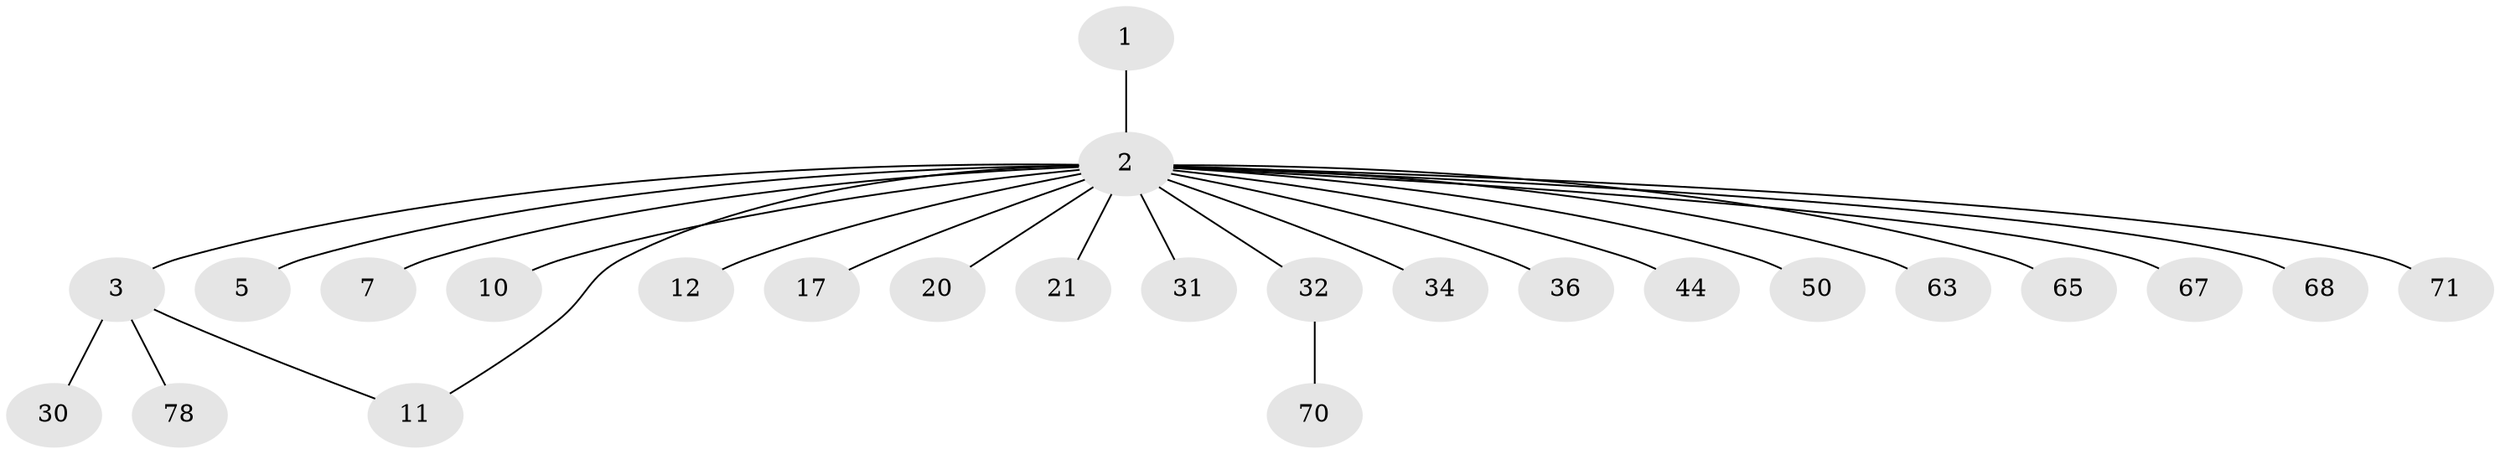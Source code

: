 // original degree distribution, {1: 0.627906976744186, 23: 0.011627906976744186, 6: 0.011627906976744186, 8: 0.023255813953488372, 4: 0.05813953488372093, 2: 0.16279069767441862, 3: 0.09302325581395349, 5: 0.011627906976744186}
// Generated by graph-tools (version 1.1) at 2025/17/03/04/25 18:17:59]
// undirected, 25 vertices, 25 edges
graph export_dot {
graph [start="1"]
  node [color=gray90,style=filled];
  1;
  2 [super="+4+13+8+22+57+69+53"];
  3 [super="+9+16+18+66+15"];
  5 [super="+47+51+52+26+14+6+39"];
  7 [super="+37"];
  10 [super="+38"];
  11 [super="+33"];
  12 [super="+40+73+74"];
  17 [super="+75"];
  20 [super="+56+72"];
  21;
  30;
  31;
  32 [super="+54"];
  34;
  36;
  44;
  50;
  63 [super="+81"];
  65;
  67;
  68;
  70;
  71;
  78;
  1 -- 2;
  2 -- 3 [weight=2];
  2 -- 5 [weight=2];
  2 -- 10;
  2 -- 11;
  2 -- 12;
  2 -- 17;
  2 -- 20;
  2 -- 34;
  2 -- 36;
  2 -- 44;
  2 -- 50;
  2 -- 63;
  2 -- 65;
  2 -- 67;
  2 -- 7;
  2 -- 21;
  2 -- 71;
  2 -- 31;
  2 -- 32;
  2 -- 68;
  3 -- 30;
  3 -- 11;
  3 -- 78;
  32 -- 70;
}
